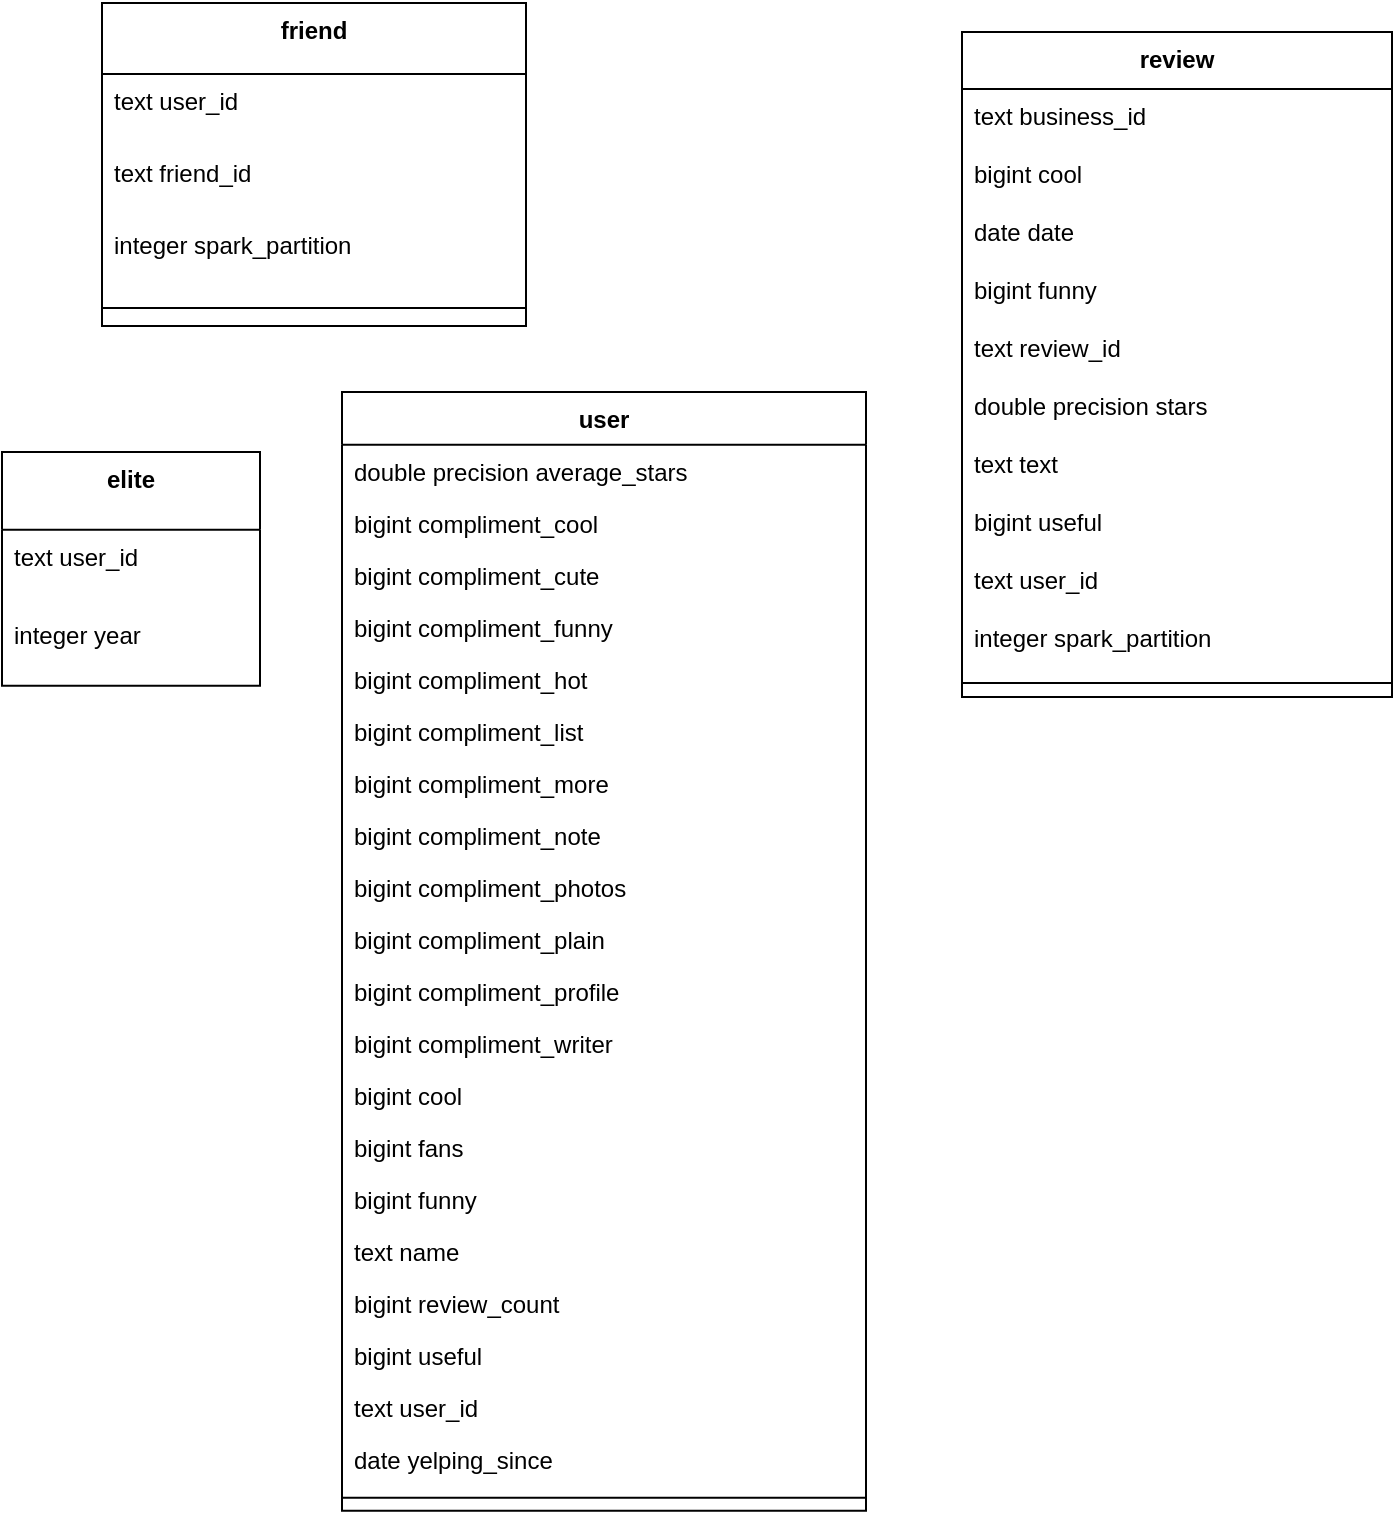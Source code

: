 <mxfile version="26.0.4">
  <diagram name="Page-1" id="hYRZN-2AbdXZaO3fGx3M">
    <mxGraphModel dx="1368" dy="1267" grid="1" gridSize="10" guides="1" tooltips="1" connect="1" arrows="1" fold="1" page="0" pageScale="1" pageWidth="827" pageHeight="1169" math="0" shadow="0">
      <root>
        <mxCell id="0" />
        <mxCell id="1" parent="0" />
        <mxCell id="LFKeAzobE544uDcoaKf7-1" value="elite" style="swimlane;fontStyle=1;align=center;verticalAlign=top;childLayout=stackLayout;horizontal=1;startSize=38.857;horizontalStack=0;resizeParent=1;resizeParentMax=0;resizeLast=0;collapsible=0;marginBottom=0;" parent="1" vertex="1">
          <mxGeometry x="30" y="210" width="129" height="116.857" as="geometry" />
        </mxCell>
        <mxCell id="LFKeAzobE544uDcoaKf7-2" value="text user_id" style="text;strokeColor=none;fillColor=none;align=left;verticalAlign=top;spacingLeft=4;spacingRight=4;overflow=hidden;rotatable=0;points=[[0,0.5],[1,0.5]];portConstraint=eastwest;" parent="LFKeAzobE544uDcoaKf7-1" vertex="1">
          <mxGeometry y="38.857" width="129" height="39" as="geometry" />
        </mxCell>
        <mxCell id="LFKeAzobE544uDcoaKf7-3" value="integer year" style="text;strokeColor=none;fillColor=none;align=left;verticalAlign=top;spacingLeft=4;spacingRight=4;overflow=hidden;rotatable=0;points=[[0,0.5],[1,0.5]];portConstraint=eastwest;" parent="LFKeAzobE544uDcoaKf7-1" vertex="1">
          <mxGeometry y="77.857" width="129" height="39" as="geometry" />
        </mxCell>
        <mxCell id="LFKeAzobE544uDcoaKf7-5" value="friend" style="swimlane;fontStyle=1;align=center;verticalAlign=top;childLayout=stackLayout;horizontal=1;startSize=35.556;horizontalStack=0;resizeParent=1;resizeParentMax=0;resizeLast=0;collapsible=0;marginBottom=0;" parent="1" vertex="1">
          <mxGeometry x="80" y="-14.52" width="212" height="161.556" as="geometry" />
        </mxCell>
        <mxCell id="LFKeAzobE544uDcoaKf7-6" value="text user_id" style="text;strokeColor=none;fillColor=none;align=left;verticalAlign=top;spacingLeft=4;spacingRight=4;overflow=hidden;rotatable=0;points=[[0,0.5],[1,0.5]];portConstraint=eastwest;" parent="LFKeAzobE544uDcoaKf7-5" vertex="1">
          <mxGeometry y="35.556" width="212" height="36" as="geometry" />
        </mxCell>
        <mxCell id="LFKeAzobE544uDcoaKf7-7" value="text friend_id" style="text;strokeColor=none;fillColor=none;align=left;verticalAlign=top;spacingLeft=4;spacingRight=4;overflow=hidden;rotatable=0;points=[[0,0.5],[1,0.5]];portConstraint=eastwest;" parent="LFKeAzobE544uDcoaKf7-5" vertex="1">
          <mxGeometry y="71.556" width="212" height="36" as="geometry" />
        </mxCell>
        <mxCell id="LFKeAzobE544uDcoaKf7-8" value="integer spark_partition" style="text;strokeColor=none;fillColor=none;align=left;verticalAlign=top;spacingLeft=4;spacingRight=4;overflow=hidden;rotatable=0;points=[[0,0.5],[1,0.5]];portConstraint=eastwest;" parent="LFKeAzobE544uDcoaKf7-5" vertex="1">
          <mxGeometry y="107.556" width="212" height="36" as="geometry" />
        </mxCell>
        <mxCell id="LFKeAzobE544uDcoaKf7-9" style="line;strokeWidth=1;fillColor=none;align=left;verticalAlign=middle;spacingTop=-1;spacingLeft=3;spacingRight=3;rotatable=0;labelPosition=right;points=[];portConstraint=eastwest;strokeColor=inherit;" parent="LFKeAzobE544uDcoaKf7-5" vertex="1">
          <mxGeometry y="143.556" width="212" height="18" as="geometry" />
        </mxCell>
        <mxCell id="LFKeAzobE544uDcoaKf7-10" value="review" style="swimlane;fontStyle=1;align=center;verticalAlign=top;childLayout=stackLayout;horizontal=1;startSize=28.522;horizontalStack=0;resizeParent=1;resizeParentMax=0;resizeLast=0;collapsible=0;marginBottom=0;" parent="1" vertex="1">
          <mxGeometry x="510" width="215" height="332.522" as="geometry" />
        </mxCell>
        <mxCell id="LFKeAzobE544uDcoaKf7-11" value="text business_id" style="text;strokeColor=none;fillColor=none;align=left;verticalAlign=top;spacingLeft=4;spacingRight=4;overflow=hidden;rotatable=0;points=[[0,0.5],[1,0.5]];portConstraint=eastwest;" parent="LFKeAzobE544uDcoaKf7-10" vertex="1">
          <mxGeometry y="28.522" width="215" height="29" as="geometry" />
        </mxCell>
        <mxCell id="LFKeAzobE544uDcoaKf7-12" value="bigint cool" style="text;strokeColor=none;fillColor=none;align=left;verticalAlign=top;spacingLeft=4;spacingRight=4;overflow=hidden;rotatable=0;points=[[0,0.5],[1,0.5]];portConstraint=eastwest;" parent="LFKeAzobE544uDcoaKf7-10" vertex="1">
          <mxGeometry y="57.522" width="215" height="29" as="geometry" />
        </mxCell>
        <mxCell id="LFKeAzobE544uDcoaKf7-13" value="date date" style="text;strokeColor=none;fillColor=none;align=left;verticalAlign=top;spacingLeft=4;spacingRight=4;overflow=hidden;rotatable=0;points=[[0,0.5],[1,0.5]];portConstraint=eastwest;" parent="LFKeAzobE544uDcoaKf7-10" vertex="1">
          <mxGeometry y="86.522" width="215" height="29" as="geometry" />
        </mxCell>
        <mxCell id="LFKeAzobE544uDcoaKf7-14" value="bigint funny" style="text;strokeColor=none;fillColor=none;align=left;verticalAlign=top;spacingLeft=4;spacingRight=4;overflow=hidden;rotatable=0;points=[[0,0.5],[1,0.5]];portConstraint=eastwest;" parent="LFKeAzobE544uDcoaKf7-10" vertex="1">
          <mxGeometry y="115.522" width="215" height="29" as="geometry" />
        </mxCell>
        <mxCell id="LFKeAzobE544uDcoaKf7-15" value="text review_id" style="text;strokeColor=none;fillColor=none;align=left;verticalAlign=top;spacingLeft=4;spacingRight=4;overflow=hidden;rotatable=0;points=[[0,0.5],[1,0.5]];portConstraint=eastwest;" parent="LFKeAzobE544uDcoaKf7-10" vertex="1">
          <mxGeometry y="144.522" width="215" height="29" as="geometry" />
        </mxCell>
        <mxCell id="LFKeAzobE544uDcoaKf7-16" value="double precision stars" style="text;strokeColor=none;fillColor=none;align=left;verticalAlign=top;spacingLeft=4;spacingRight=4;overflow=hidden;rotatable=0;points=[[0,0.5],[1,0.5]];portConstraint=eastwest;" parent="LFKeAzobE544uDcoaKf7-10" vertex="1">
          <mxGeometry y="173.522" width="215" height="29" as="geometry" />
        </mxCell>
        <mxCell id="LFKeAzobE544uDcoaKf7-17" value="text text" style="text;strokeColor=none;fillColor=none;align=left;verticalAlign=top;spacingLeft=4;spacingRight=4;overflow=hidden;rotatable=0;points=[[0,0.5],[1,0.5]];portConstraint=eastwest;" parent="LFKeAzobE544uDcoaKf7-10" vertex="1">
          <mxGeometry y="202.522" width="215" height="29" as="geometry" />
        </mxCell>
        <mxCell id="LFKeAzobE544uDcoaKf7-18" value="bigint useful" style="text;strokeColor=none;fillColor=none;align=left;verticalAlign=top;spacingLeft=4;spacingRight=4;overflow=hidden;rotatable=0;points=[[0,0.5],[1,0.5]];portConstraint=eastwest;" parent="LFKeAzobE544uDcoaKf7-10" vertex="1">
          <mxGeometry y="231.522" width="215" height="29" as="geometry" />
        </mxCell>
        <mxCell id="LFKeAzobE544uDcoaKf7-19" value="text user_id" style="text;strokeColor=none;fillColor=none;align=left;verticalAlign=top;spacingLeft=4;spacingRight=4;overflow=hidden;rotatable=0;points=[[0,0.5],[1,0.5]];portConstraint=eastwest;" parent="LFKeAzobE544uDcoaKf7-10" vertex="1">
          <mxGeometry y="260.522" width="215" height="29" as="geometry" />
        </mxCell>
        <mxCell id="LFKeAzobE544uDcoaKf7-20" value="integer spark_partition" style="text;strokeColor=none;fillColor=none;align=left;verticalAlign=top;spacingLeft=4;spacingRight=4;overflow=hidden;rotatable=0;points=[[0,0.5],[1,0.5]];portConstraint=eastwest;" parent="LFKeAzobE544uDcoaKf7-10" vertex="1">
          <mxGeometry y="289.522" width="215" height="29" as="geometry" />
        </mxCell>
        <mxCell id="LFKeAzobE544uDcoaKf7-21" style="line;strokeWidth=1;fillColor=none;align=left;verticalAlign=middle;spacingTop=-1;spacingLeft=3;spacingRight=3;rotatable=0;labelPosition=right;points=[];portConstraint=eastwest;strokeColor=inherit;" parent="LFKeAzobE544uDcoaKf7-10" vertex="1">
          <mxGeometry y="318.522" width="215" height="14" as="geometry" />
        </mxCell>
        <mxCell id="LFKeAzobE544uDcoaKf7-22" value="user" style="swimlane;fontStyle=1;align=center;verticalAlign=top;childLayout=stackLayout;horizontal=1;startSize=26.419;horizontalStack=0;resizeParent=1;resizeParentMax=0;resizeLast=0;collapsible=0;marginBottom=0;" parent="1" vertex="1">
          <mxGeometry x="200" y="180" width="262" height="559.419" as="geometry" />
        </mxCell>
        <mxCell id="LFKeAzobE544uDcoaKf7-23" value="double precision average_stars" style="text;strokeColor=none;fillColor=none;align=left;verticalAlign=top;spacingLeft=4;spacingRight=4;overflow=hidden;rotatable=0;points=[[0,0.5],[1,0.5]];portConstraint=eastwest;" parent="LFKeAzobE544uDcoaKf7-22" vertex="1">
          <mxGeometry y="26.419" width="262" height="26" as="geometry" />
        </mxCell>
        <mxCell id="LFKeAzobE544uDcoaKf7-24" value="bigint compliment_cool" style="text;strokeColor=none;fillColor=none;align=left;verticalAlign=top;spacingLeft=4;spacingRight=4;overflow=hidden;rotatable=0;points=[[0,0.5],[1,0.5]];portConstraint=eastwest;" parent="LFKeAzobE544uDcoaKf7-22" vertex="1">
          <mxGeometry y="52.419" width="262" height="26" as="geometry" />
        </mxCell>
        <mxCell id="LFKeAzobE544uDcoaKf7-25" value="bigint compliment_cute" style="text;strokeColor=none;fillColor=none;align=left;verticalAlign=top;spacingLeft=4;spacingRight=4;overflow=hidden;rotatable=0;points=[[0,0.5],[1,0.5]];portConstraint=eastwest;" parent="LFKeAzobE544uDcoaKf7-22" vertex="1">
          <mxGeometry y="78.419" width="262" height="26" as="geometry" />
        </mxCell>
        <mxCell id="LFKeAzobE544uDcoaKf7-26" value="bigint compliment_funny" style="text;strokeColor=none;fillColor=none;align=left;verticalAlign=top;spacingLeft=4;spacingRight=4;overflow=hidden;rotatable=0;points=[[0,0.5],[1,0.5]];portConstraint=eastwest;" parent="LFKeAzobE544uDcoaKf7-22" vertex="1">
          <mxGeometry y="104.419" width="262" height="26" as="geometry" />
        </mxCell>
        <mxCell id="LFKeAzobE544uDcoaKf7-27" value="bigint compliment_hot" style="text;strokeColor=none;fillColor=none;align=left;verticalAlign=top;spacingLeft=4;spacingRight=4;overflow=hidden;rotatable=0;points=[[0,0.5],[1,0.5]];portConstraint=eastwest;" parent="LFKeAzobE544uDcoaKf7-22" vertex="1">
          <mxGeometry y="130.419" width="262" height="26" as="geometry" />
        </mxCell>
        <mxCell id="LFKeAzobE544uDcoaKf7-28" value="bigint compliment_list" style="text;strokeColor=none;fillColor=none;align=left;verticalAlign=top;spacingLeft=4;spacingRight=4;overflow=hidden;rotatable=0;points=[[0,0.5],[1,0.5]];portConstraint=eastwest;" parent="LFKeAzobE544uDcoaKf7-22" vertex="1">
          <mxGeometry y="156.419" width="262" height="26" as="geometry" />
        </mxCell>
        <mxCell id="LFKeAzobE544uDcoaKf7-29" value="bigint compliment_more" style="text;strokeColor=none;fillColor=none;align=left;verticalAlign=top;spacingLeft=4;spacingRight=4;overflow=hidden;rotatable=0;points=[[0,0.5],[1,0.5]];portConstraint=eastwest;" parent="LFKeAzobE544uDcoaKf7-22" vertex="1">
          <mxGeometry y="182.419" width="262" height="26" as="geometry" />
        </mxCell>
        <mxCell id="LFKeAzobE544uDcoaKf7-30" value="bigint compliment_note" style="text;strokeColor=none;fillColor=none;align=left;verticalAlign=top;spacingLeft=4;spacingRight=4;overflow=hidden;rotatable=0;points=[[0,0.5],[1,0.5]];portConstraint=eastwest;" parent="LFKeAzobE544uDcoaKf7-22" vertex="1">
          <mxGeometry y="208.419" width="262" height="26" as="geometry" />
        </mxCell>
        <mxCell id="LFKeAzobE544uDcoaKf7-31" value="bigint compliment_photos" style="text;strokeColor=none;fillColor=none;align=left;verticalAlign=top;spacingLeft=4;spacingRight=4;overflow=hidden;rotatable=0;points=[[0,0.5],[1,0.5]];portConstraint=eastwest;" parent="LFKeAzobE544uDcoaKf7-22" vertex="1">
          <mxGeometry y="234.419" width="262" height="26" as="geometry" />
        </mxCell>
        <mxCell id="LFKeAzobE544uDcoaKf7-32" value="bigint compliment_plain" style="text;strokeColor=none;fillColor=none;align=left;verticalAlign=top;spacingLeft=4;spacingRight=4;overflow=hidden;rotatable=0;points=[[0,0.5],[1,0.5]];portConstraint=eastwest;" parent="LFKeAzobE544uDcoaKf7-22" vertex="1">
          <mxGeometry y="260.419" width="262" height="26" as="geometry" />
        </mxCell>
        <mxCell id="LFKeAzobE544uDcoaKf7-33" value="bigint compliment_profile" style="text;strokeColor=none;fillColor=none;align=left;verticalAlign=top;spacingLeft=4;spacingRight=4;overflow=hidden;rotatable=0;points=[[0,0.5],[1,0.5]];portConstraint=eastwest;" parent="LFKeAzobE544uDcoaKf7-22" vertex="1">
          <mxGeometry y="286.419" width="262" height="26" as="geometry" />
        </mxCell>
        <mxCell id="LFKeAzobE544uDcoaKf7-34" value="bigint compliment_writer" style="text;strokeColor=none;fillColor=none;align=left;verticalAlign=top;spacingLeft=4;spacingRight=4;overflow=hidden;rotatable=0;points=[[0,0.5],[1,0.5]];portConstraint=eastwest;" parent="LFKeAzobE544uDcoaKf7-22" vertex="1">
          <mxGeometry y="312.419" width="262" height="26" as="geometry" />
        </mxCell>
        <mxCell id="LFKeAzobE544uDcoaKf7-35" value="bigint cool" style="text;strokeColor=none;fillColor=none;align=left;verticalAlign=top;spacingLeft=4;spacingRight=4;overflow=hidden;rotatable=0;points=[[0,0.5],[1,0.5]];portConstraint=eastwest;" parent="LFKeAzobE544uDcoaKf7-22" vertex="1">
          <mxGeometry y="338.419" width="262" height="26" as="geometry" />
        </mxCell>
        <mxCell id="LFKeAzobE544uDcoaKf7-36" value="bigint fans" style="text;strokeColor=none;fillColor=none;align=left;verticalAlign=top;spacingLeft=4;spacingRight=4;overflow=hidden;rotatable=0;points=[[0,0.5],[1,0.5]];portConstraint=eastwest;" parent="LFKeAzobE544uDcoaKf7-22" vertex="1">
          <mxGeometry y="364.419" width="262" height="26" as="geometry" />
        </mxCell>
        <mxCell id="LFKeAzobE544uDcoaKf7-37" value="bigint funny" style="text;strokeColor=none;fillColor=none;align=left;verticalAlign=top;spacingLeft=4;spacingRight=4;overflow=hidden;rotatable=0;points=[[0,0.5],[1,0.5]];portConstraint=eastwest;" parent="LFKeAzobE544uDcoaKf7-22" vertex="1">
          <mxGeometry y="390.419" width="262" height="26" as="geometry" />
        </mxCell>
        <mxCell id="LFKeAzobE544uDcoaKf7-38" value="text name" style="text;strokeColor=none;fillColor=none;align=left;verticalAlign=top;spacingLeft=4;spacingRight=4;overflow=hidden;rotatable=0;points=[[0,0.5],[1,0.5]];portConstraint=eastwest;" parent="LFKeAzobE544uDcoaKf7-22" vertex="1">
          <mxGeometry y="416.419" width="262" height="26" as="geometry" />
        </mxCell>
        <mxCell id="LFKeAzobE544uDcoaKf7-39" value="bigint review_count" style="text;strokeColor=none;fillColor=none;align=left;verticalAlign=top;spacingLeft=4;spacingRight=4;overflow=hidden;rotatable=0;points=[[0,0.5],[1,0.5]];portConstraint=eastwest;" parent="LFKeAzobE544uDcoaKf7-22" vertex="1">
          <mxGeometry y="442.419" width="262" height="26" as="geometry" />
        </mxCell>
        <mxCell id="LFKeAzobE544uDcoaKf7-40" value="bigint useful" style="text;strokeColor=none;fillColor=none;align=left;verticalAlign=top;spacingLeft=4;spacingRight=4;overflow=hidden;rotatable=0;points=[[0,0.5],[1,0.5]];portConstraint=eastwest;" parent="LFKeAzobE544uDcoaKf7-22" vertex="1">
          <mxGeometry y="468.419" width="262" height="26" as="geometry" />
        </mxCell>
        <mxCell id="LFKeAzobE544uDcoaKf7-41" value="text user_id" style="text;strokeColor=none;fillColor=none;align=left;verticalAlign=top;spacingLeft=4;spacingRight=4;overflow=hidden;rotatable=0;points=[[0,0.5],[1,0.5]];portConstraint=eastwest;" parent="LFKeAzobE544uDcoaKf7-22" vertex="1">
          <mxGeometry y="494.419" width="262" height="26" as="geometry" />
        </mxCell>
        <mxCell id="LFKeAzobE544uDcoaKf7-42" value="date yelping_since" style="text;strokeColor=none;fillColor=none;align=left;verticalAlign=top;spacingLeft=4;spacingRight=4;overflow=hidden;rotatable=0;points=[[0,0.5],[1,0.5]];portConstraint=eastwest;" parent="LFKeAzobE544uDcoaKf7-22" vertex="1">
          <mxGeometry y="520.419" width="262" height="26" as="geometry" />
        </mxCell>
        <mxCell id="LFKeAzobE544uDcoaKf7-43" style="line;strokeWidth=1;fillColor=none;align=left;verticalAlign=middle;spacingTop=-1;spacingLeft=3;spacingRight=3;rotatable=0;labelPosition=right;points=[];portConstraint=eastwest;strokeColor=inherit;" parent="LFKeAzobE544uDcoaKf7-22" vertex="1">
          <mxGeometry y="546.419" width="262" height="13" as="geometry" />
        </mxCell>
      </root>
    </mxGraphModel>
  </diagram>
</mxfile>

